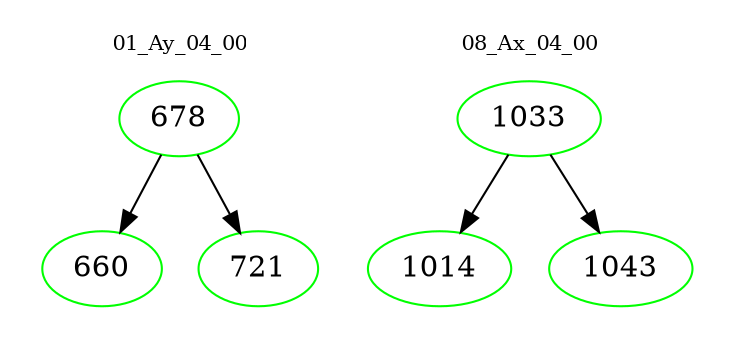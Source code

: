 digraph{
subgraph cluster_0 {
color = white
label = "01_Ay_04_00";
fontsize=10;
T0_678 [label="678", color="green"]
T0_678 -> T0_660 [color="black"]
T0_660 [label="660", color="green"]
T0_678 -> T0_721 [color="black"]
T0_721 [label="721", color="green"]
}
subgraph cluster_1 {
color = white
label = "08_Ax_04_00";
fontsize=10;
T1_1033 [label="1033", color="green"]
T1_1033 -> T1_1014 [color="black"]
T1_1014 [label="1014", color="green"]
T1_1033 -> T1_1043 [color="black"]
T1_1043 [label="1043", color="green"]
}
}
